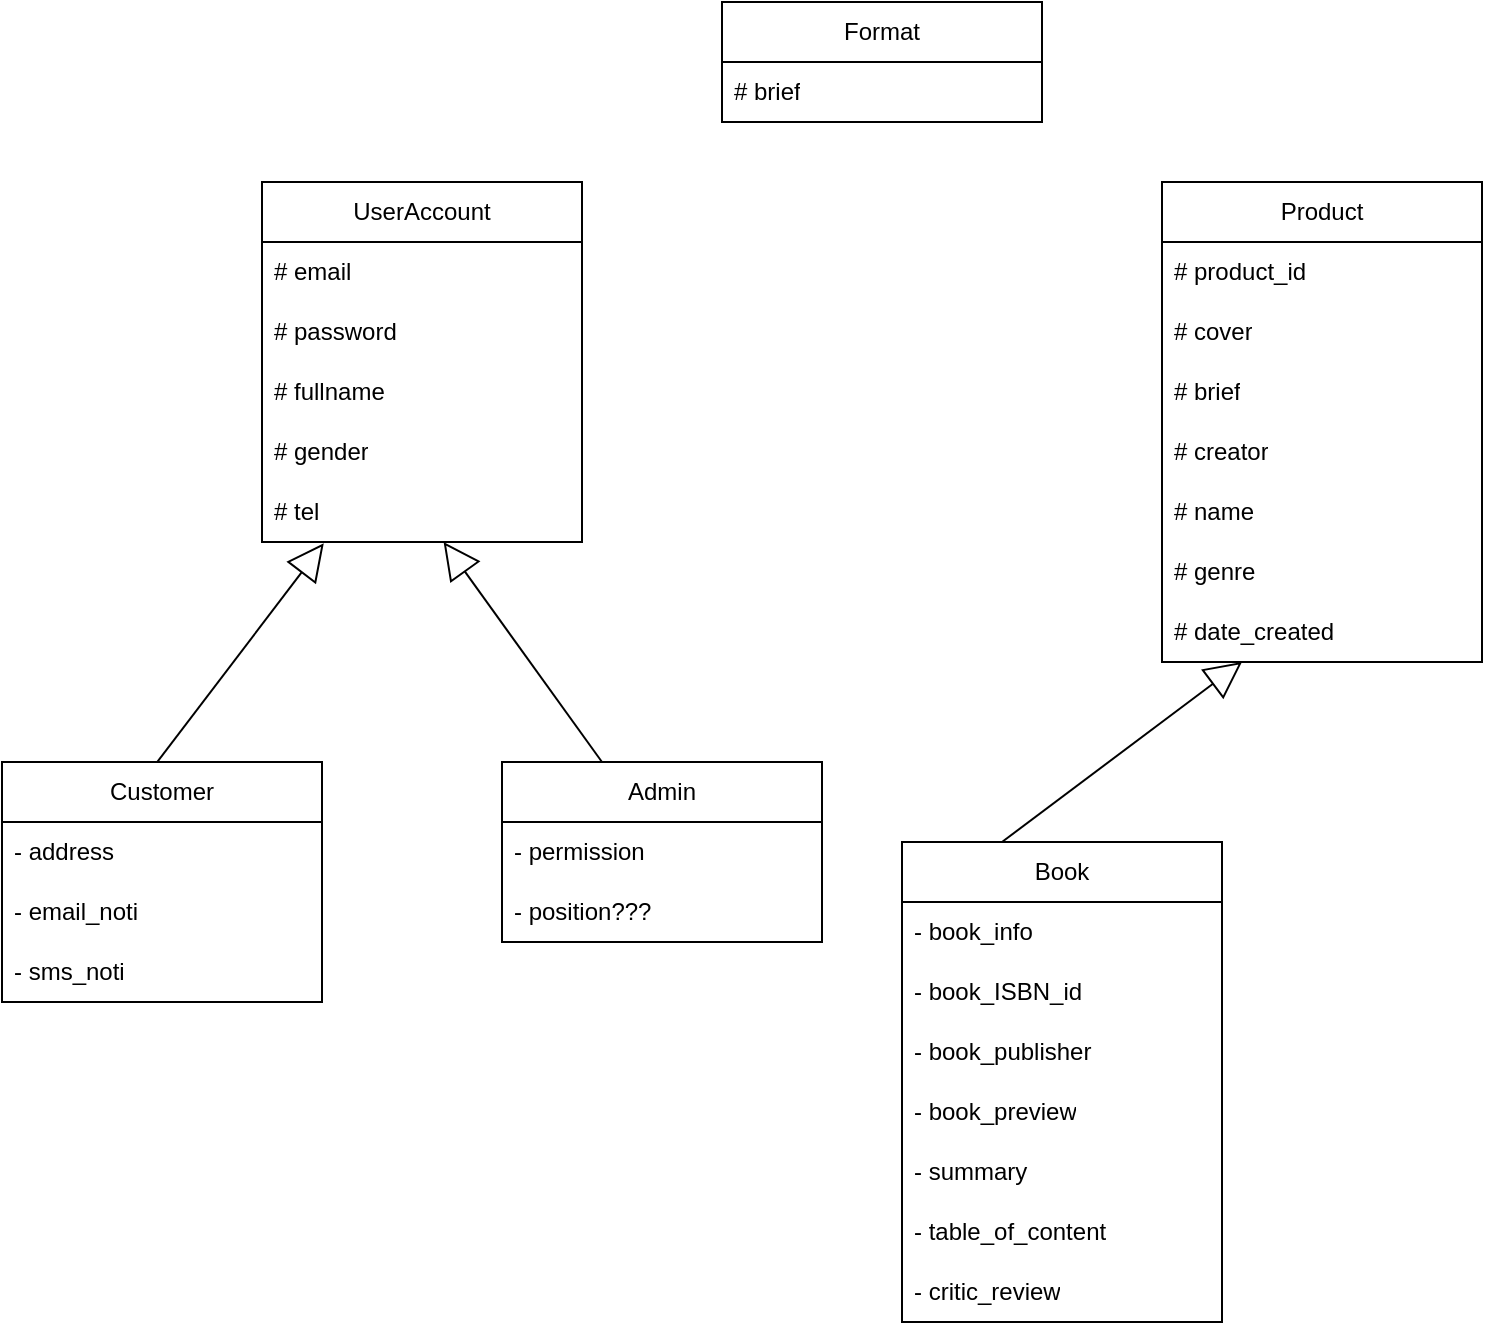 <mxfile version="20.8.18" type="github">
  <diagram id="C5RBs43oDa-KdzZeNtuy" name="Page-1">
    <mxGraphModel dx="1009" dy="542" grid="1" gridSize="10" guides="1" tooltips="1" connect="1" arrows="1" fold="1" page="1" pageScale="1" pageWidth="1000000" pageHeight="1000000" math="0" shadow="0">
      <root>
        <mxCell id="WIyWlLk6GJQsqaUBKTNV-0" />
        <mxCell id="WIyWlLk6GJQsqaUBKTNV-1" parent="WIyWlLk6GJQsqaUBKTNV-0" />
        <mxCell id="mGUsan2AT3koBFjfk_Zs-2" value="UserAccount" style="swimlane;fontStyle=0;childLayout=stackLayout;horizontal=1;startSize=30;horizontalStack=0;resizeParent=1;resizeParentMax=0;resizeLast=0;collapsible=1;marginBottom=0;whiteSpace=wrap;html=1;" vertex="1" parent="WIyWlLk6GJQsqaUBKTNV-1">
          <mxGeometry x="230" y="90" width="160" height="180" as="geometry" />
        </mxCell>
        <mxCell id="mGUsan2AT3koBFjfk_Zs-3" value="# email" style="text;strokeColor=none;fillColor=none;align=left;verticalAlign=middle;spacingLeft=4;spacingRight=4;overflow=hidden;points=[[0,0.5],[1,0.5]];portConstraint=eastwest;rotatable=0;whiteSpace=wrap;html=1;" vertex="1" parent="mGUsan2AT3koBFjfk_Zs-2">
          <mxGeometry y="30" width="160" height="30" as="geometry" />
        </mxCell>
        <mxCell id="mGUsan2AT3koBFjfk_Zs-4" value="# password" style="text;strokeColor=none;fillColor=none;align=left;verticalAlign=middle;spacingLeft=4;spacingRight=4;overflow=hidden;points=[[0,0.5],[1,0.5]];portConstraint=eastwest;rotatable=0;whiteSpace=wrap;html=1;" vertex="1" parent="mGUsan2AT3koBFjfk_Zs-2">
          <mxGeometry y="60" width="160" height="30" as="geometry" />
        </mxCell>
        <mxCell id="mGUsan2AT3koBFjfk_Zs-5" value="# fullname" style="text;strokeColor=none;fillColor=none;align=left;verticalAlign=middle;spacingLeft=4;spacingRight=4;overflow=hidden;points=[[0,0.5],[1,0.5]];portConstraint=eastwest;rotatable=0;whiteSpace=wrap;html=1;" vertex="1" parent="mGUsan2AT3koBFjfk_Zs-2">
          <mxGeometry y="90" width="160" height="30" as="geometry" />
        </mxCell>
        <mxCell id="mGUsan2AT3koBFjfk_Zs-7" value="# gender" style="text;strokeColor=none;fillColor=none;align=left;verticalAlign=middle;spacingLeft=4;spacingRight=4;overflow=hidden;points=[[0,0.5],[1,0.5]];portConstraint=eastwest;rotatable=0;whiteSpace=wrap;html=1;" vertex="1" parent="mGUsan2AT3koBFjfk_Zs-2">
          <mxGeometry y="120" width="160" height="30" as="geometry" />
        </mxCell>
        <mxCell id="mGUsan2AT3koBFjfk_Zs-9" value="# tel" style="text;strokeColor=none;fillColor=none;align=left;verticalAlign=middle;spacingLeft=4;spacingRight=4;overflow=hidden;points=[[0,0.5],[1,0.5]];portConstraint=eastwest;rotatable=0;whiteSpace=wrap;html=1;" vertex="1" parent="mGUsan2AT3koBFjfk_Zs-2">
          <mxGeometry y="150" width="160" height="30" as="geometry" />
        </mxCell>
        <mxCell id="mGUsan2AT3koBFjfk_Zs-13" value="" style="endArrow=block;endSize=16;endFill=0;html=1;rounded=0;entryX=0.193;entryY=1.022;entryDx=0;entryDy=0;entryPerimeter=0;" edge="1" parent="WIyWlLk6GJQsqaUBKTNV-1" target="mGUsan2AT3koBFjfk_Zs-9">
          <mxGeometry width="160" relative="1" as="geometry">
            <mxPoint x="170" y="390" as="sourcePoint" />
            <mxPoint x="270" y="310" as="targetPoint" />
          </mxGeometry>
        </mxCell>
        <mxCell id="mGUsan2AT3koBFjfk_Zs-14" value="Format" style="swimlane;fontStyle=0;childLayout=stackLayout;horizontal=1;startSize=30;horizontalStack=0;resizeParent=1;resizeParentMax=0;resizeLast=0;collapsible=1;marginBottom=0;whiteSpace=wrap;html=1;" vertex="1" parent="WIyWlLk6GJQsqaUBKTNV-1">
          <mxGeometry x="460" width="160" height="60" as="geometry" />
        </mxCell>
        <mxCell id="mGUsan2AT3koBFjfk_Zs-37" value="# brief" style="text;strokeColor=none;fillColor=none;align=left;verticalAlign=middle;spacingLeft=4;spacingRight=4;overflow=hidden;points=[[0,0.5],[1,0.5]];portConstraint=eastwest;rotatable=0;whiteSpace=wrap;html=1;" vertex="1" parent="mGUsan2AT3koBFjfk_Zs-14">
          <mxGeometry y="30" width="160" height="30" as="geometry" />
        </mxCell>
        <mxCell id="mGUsan2AT3koBFjfk_Zs-20" value="Customer" style="swimlane;fontStyle=0;childLayout=stackLayout;horizontal=1;startSize=30;horizontalStack=0;resizeParent=1;resizeParentMax=0;resizeLast=0;collapsible=1;marginBottom=0;whiteSpace=wrap;html=1;" vertex="1" parent="WIyWlLk6GJQsqaUBKTNV-1">
          <mxGeometry x="100" y="380" width="160" height="120" as="geometry" />
        </mxCell>
        <mxCell id="mGUsan2AT3koBFjfk_Zs-21" value="- address" style="text;strokeColor=none;fillColor=none;align=left;verticalAlign=middle;spacingLeft=4;spacingRight=4;overflow=hidden;points=[[0,0.5],[1,0.5]];portConstraint=eastwest;rotatable=0;whiteSpace=wrap;html=1;" vertex="1" parent="mGUsan2AT3koBFjfk_Zs-20">
          <mxGeometry y="30" width="160" height="30" as="geometry" />
        </mxCell>
        <mxCell id="mGUsan2AT3koBFjfk_Zs-22" value="- email_noti" style="text;strokeColor=none;fillColor=none;align=left;verticalAlign=middle;spacingLeft=4;spacingRight=4;overflow=hidden;points=[[0,0.5],[1,0.5]];portConstraint=eastwest;rotatable=0;whiteSpace=wrap;html=1;" vertex="1" parent="mGUsan2AT3koBFjfk_Zs-20">
          <mxGeometry y="60" width="160" height="30" as="geometry" />
        </mxCell>
        <mxCell id="mGUsan2AT3koBFjfk_Zs-23" value="- sms_noti" style="text;strokeColor=none;fillColor=none;align=left;verticalAlign=middle;spacingLeft=4;spacingRight=4;overflow=hidden;points=[[0,0.5],[1,0.5]];portConstraint=eastwest;rotatable=0;whiteSpace=wrap;html=1;" vertex="1" parent="mGUsan2AT3koBFjfk_Zs-20">
          <mxGeometry y="90" width="160" height="30" as="geometry" />
        </mxCell>
        <mxCell id="mGUsan2AT3koBFjfk_Zs-24" value="Admin" style="swimlane;fontStyle=0;childLayout=stackLayout;horizontal=1;startSize=30;horizontalStack=0;resizeParent=1;resizeParentMax=0;resizeLast=0;collapsible=1;marginBottom=0;whiteSpace=wrap;html=1;" vertex="1" parent="WIyWlLk6GJQsqaUBKTNV-1">
          <mxGeometry x="350" y="380" width="160" height="90" as="geometry" />
        </mxCell>
        <mxCell id="mGUsan2AT3koBFjfk_Zs-25" value="- permission" style="text;strokeColor=none;fillColor=none;align=left;verticalAlign=middle;spacingLeft=4;spacingRight=4;overflow=hidden;points=[[0,0.5],[1,0.5]];portConstraint=eastwest;rotatable=0;whiteSpace=wrap;html=1;" vertex="1" parent="mGUsan2AT3koBFjfk_Zs-24">
          <mxGeometry y="30" width="160" height="30" as="geometry" />
        </mxCell>
        <mxCell id="mGUsan2AT3koBFjfk_Zs-26" value="- position???" style="text;strokeColor=none;fillColor=none;align=left;verticalAlign=middle;spacingLeft=4;spacingRight=4;overflow=hidden;points=[[0,0.5],[1,0.5]];portConstraint=eastwest;rotatable=0;whiteSpace=wrap;html=1;" vertex="1" parent="mGUsan2AT3koBFjfk_Zs-24">
          <mxGeometry y="60" width="160" height="30" as="geometry" />
        </mxCell>
        <mxCell id="mGUsan2AT3koBFjfk_Zs-28" value="" style="endArrow=block;endSize=16;endFill=0;html=1;rounded=0;" edge="1" parent="WIyWlLk6GJQsqaUBKTNV-1" target="mGUsan2AT3koBFjfk_Zs-9">
          <mxGeometry width="160" relative="1" as="geometry">
            <mxPoint x="400" y="380" as="sourcePoint" />
            <mxPoint x="491" y="261" as="targetPoint" />
          </mxGeometry>
        </mxCell>
        <mxCell id="mGUsan2AT3koBFjfk_Zs-29" value="Product" style="swimlane;fontStyle=0;childLayout=stackLayout;horizontal=1;startSize=30;horizontalStack=0;resizeParent=1;resizeParentMax=0;resizeLast=0;collapsible=1;marginBottom=0;whiteSpace=wrap;html=1;" vertex="1" parent="WIyWlLk6GJQsqaUBKTNV-1">
          <mxGeometry x="680" y="90" width="160" height="240" as="geometry" />
        </mxCell>
        <mxCell id="mGUsan2AT3koBFjfk_Zs-15" value="# product_id" style="text;strokeColor=none;fillColor=none;align=left;verticalAlign=middle;spacingLeft=4;spacingRight=4;overflow=hidden;points=[[0,0.5],[1,0.5]];portConstraint=eastwest;rotatable=0;whiteSpace=wrap;html=1;" vertex="1" parent="mGUsan2AT3koBFjfk_Zs-29">
          <mxGeometry y="30" width="160" height="30" as="geometry" />
        </mxCell>
        <mxCell id="mGUsan2AT3koBFjfk_Zs-43" value="# cover" style="text;strokeColor=none;fillColor=none;align=left;verticalAlign=middle;spacingLeft=4;spacingRight=4;overflow=hidden;points=[[0,0.5],[1,0.5]];portConstraint=eastwest;rotatable=0;whiteSpace=wrap;html=1;" vertex="1" parent="mGUsan2AT3koBFjfk_Zs-29">
          <mxGeometry y="60" width="160" height="30" as="geometry" />
        </mxCell>
        <mxCell id="mGUsan2AT3koBFjfk_Zs-31" value="# brief" style="text;strokeColor=none;fillColor=none;align=left;verticalAlign=middle;spacingLeft=4;spacingRight=4;overflow=hidden;points=[[0,0.5],[1,0.5]];portConstraint=eastwest;rotatable=0;whiteSpace=wrap;html=1;" vertex="1" parent="mGUsan2AT3koBFjfk_Zs-29">
          <mxGeometry y="90" width="160" height="30" as="geometry" />
        </mxCell>
        <mxCell id="mGUsan2AT3koBFjfk_Zs-32" value="# creator" style="text;strokeColor=none;fillColor=none;align=left;verticalAlign=middle;spacingLeft=4;spacingRight=4;overflow=hidden;points=[[0,0.5],[1,0.5]];portConstraint=eastwest;rotatable=0;whiteSpace=wrap;html=1;" vertex="1" parent="mGUsan2AT3koBFjfk_Zs-29">
          <mxGeometry y="120" width="160" height="30" as="geometry" />
        </mxCell>
        <mxCell id="mGUsan2AT3koBFjfk_Zs-33" value="# name" style="text;strokeColor=none;fillColor=none;align=left;verticalAlign=middle;spacingLeft=4;spacingRight=4;overflow=hidden;points=[[0,0.5],[1,0.5]];portConstraint=eastwest;rotatable=0;whiteSpace=wrap;html=1;" vertex="1" parent="mGUsan2AT3koBFjfk_Zs-29">
          <mxGeometry y="150" width="160" height="30" as="geometry" />
        </mxCell>
        <mxCell id="mGUsan2AT3koBFjfk_Zs-34" value="# genre" style="text;strokeColor=none;fillColor=none;align=left;verticalAlign=middle;spacingLeft=4;spacingRight=4;overflow=hidden;points=[[0,0.5],[1,0.5]];portConstraint=eastwest;rotatable=0;whiteSpace=wrap;html=1;" vertex="1" parent="mGUsan2AT3koBFjfk_Zs-29">
          <mxGeometry y="180" width="160" height="30" as="geometry" />
        </mxCell>
        <mxCell id="mGUsan2AT3koBFjfk_Zs-36" value="# date_created" style="text;strokeColor=none;fillColor=none;align=left;verticalAlign=middle;spacingLeft=4;spacingRight=4;overflow=hidden;points=[[0,0.5],[1,0.5]];portConstraint=eastwest;rotatable=0;whiteSpace=wrap;html=1;" vertex="1" parent="mGUsan2AT3koBFjfk_Zs-29">
          <mxGeometry y="210" width="160" height="30" as="geometry" />
        </mxCell>
        <mxCell id="mGUsan2AT3koBFjfk_Zs-35" value="" style="endArrow=block;endSize=16;endFill=0;html=1;rounded=0;" edge="1" parent="WIyWlLk6GJQsqaUBKTNV-1">
          <mxGeometry width="160" relative="1" as="geometry">
            <mxPoint x="600" y="420" as="sourcePoint" />
            <mxPoint x="720" y="330" as="targetPoint" />
          </mxGeometry>
        </mxCell>
        <mxCell id="mGUsan2AT3koBFjfk_Zs-38" value="Book" style="swimlane;fontStyle=0;childLayout=stackLayout;horizontal=1;startSize=30;horizontalStack=0;resizeParent=1;resizeParentMax=0;resizeLast=0;collapsible=1;marginBottom=0;whiteSpace=wrap;html=1;" vertex="1" parent="WIyWlLk6GJQsqaUBKTNV-1">
          <mxGeometry x="550" y="420" width="160" height="240" as="geometry" />
        </mxCell>
        <mxCell id="mGUsan2AT3koBFjfk_Zs-39" value="- book_info" style="text;strokeColor=none;fillColor=none;align=left;verticalAlign=middle;spacingLeft=4;spacingRight=4;overflow=hidden;points=[[0,0.5],[1,0.5]];portConstraint=eastwest;rotatable=0;whiteSpace=wrap;html=1;" vertex="1" parent="mGUsan2AT3koBFjfk_Zs-38">
          <mxGeometry y="30" width="160" height="30" as="geometry" />
        </mxCell>
        <mxCell id="mGUsan2AT3koBFjfk_Zs-40" value="- book_ISBN_id" style="text;strokeColor=none;fillColor=none;align=left;verticalAlign=middle;spacingLeft=4;spacingRight=4;overflow=hidden;points=[[0,0.5],[1,0.5]];portConstraint=eastwest;rotatable=0;whiteSpace=wrap;html=1;" vertex="1" parent="mGUsan2AT3koBFjfk_Zs-38">
          <mxGeometry y="60" width="160" height="30" as="geometry" />
        </mxCell>
        <mxCell id="mGUsan2AT3koBFjfk_Zs-41" value="- book_publisher" style="text;strokeColor=none;fillColor=none;align=left;verticalAlign=middle;spacingLeft=4;spacingRight=4;overflow=hidden;points=[[0,0.5],[1,0.5]];portConstraint=eastwest;rotatable=0;whiteSpace=wrap;html=1;" vertex="1" parent="mGUsan2AT3koBFjfk_Zs-38">
          <mxGeometry y="90" width="160" height="30" as="geometry" />
        </mxCell>
        <mxCell id="mGUsan2AT3koBFjfk_Zs-42" value="- book_preview" style="text;strokeColor=none;fillColor=none;align=left;verticalAlign=middle;spacingLeft=4;spacingRight=4;overflow=hidden;points=[[0,0.5],[1,0.5]];portConstraint=eastwest;rotatable=0;whiteSpace=wrap;html=1;" vertex="1" parent="mGUsan2AT3koBFjfk_Zs-38">
          <mxGeometry y="120" width="160" height="30" as="geometry" />
        </mxCell>
        <mxCell id="mGUsan2AT3koBFjfk_Zs-44" value="- summary" style="text;strokeColor=none;fillColor=none;align=left;verticalAlign=middle;spacingLeft=4;spacingRight=4;overflow=hidden;points=[[0,0.5],[1,0.5]];portConstraint=eastwest;rotatable=0;whiteSpace=wrap;html=1;" vertex="1" parent="mGUsan2AT3koBFjfk_Zs-38">
          <mxGeometry y="150" width="160" height="30" as="geometry" />
        </mxCell>
        <mxCell id="mGUsan2AT3koBFjfk_Zs-45" value="- table_of_content" style="text;strokeColor=none;fillColor=none;align=left;verticalAlign=middle;spacingLeft=4;spacingRight=4;overflow=hidden;points=[[0,0.5],[1,0.5]];portConstraint=eastwest;rotatable=0;whiteSpace=wrap;html=1;" vertex="1" parent="mGUsan2AT3koBFjfk_Zs-38">
          <mxGeometry y="180" width="160" height="30" as="geometry" />
        </mxCell>
        <mxCell id="mGUsan2AT3koBFjfk_Zs-46" value="- critic_review" style="text;strokeColor=none;fillColor=none;align=left;verticalAlign=middle;spacingLeft=4;spacingRight=4;overflow=hidden;points=[[0,0.5],[1,0.5]];portConstraint=eastwest;rotatable=0;whiteSpace=wrap;html=1;" vertex="1" parent="mGUsan2AT3koBFjfk_Zs-38">
          <mxGeometry y="210" width="160" height="30" as="geometry" />
        </mxCell>
      </root>
    </mxGraphModel>
  </diagram>
</mxfile>
